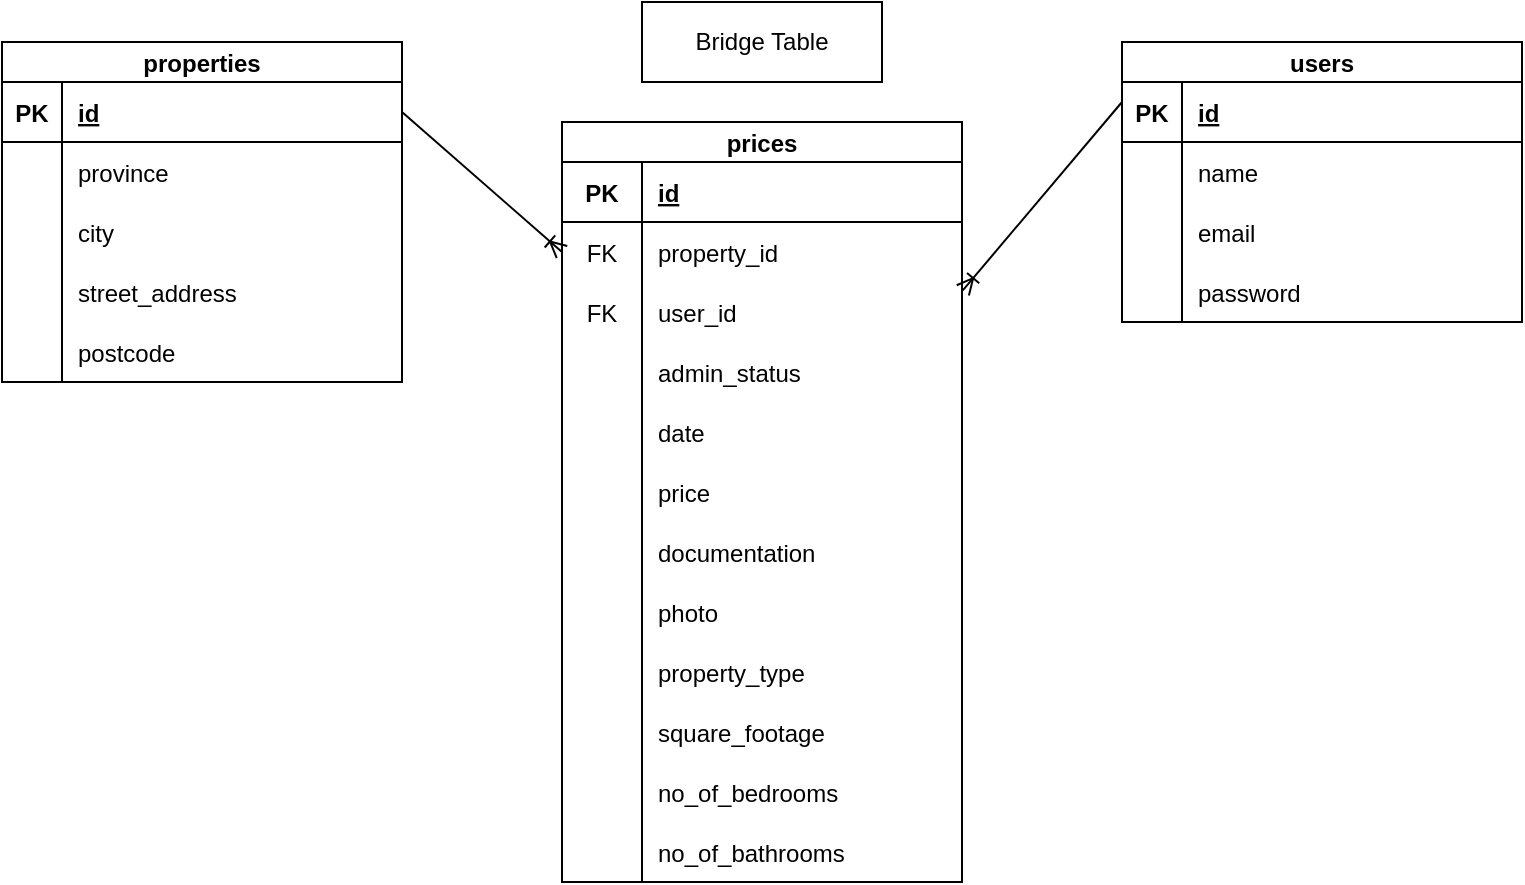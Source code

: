 <mxfile version="20.8.16" type="github"><diagram name="Page-1" id="89pfZ19XfBudbNi0jFYG"><mxGraphModel dx="1050" dy="559" grid="1" gridSize="10" guides="1" tooltips="1" connect="1" arrows="1" fold="1" page="1" pageScale="1" pageWidth="850" pageHeight="1100" math="0" shadow="0"><root><mxCell id="0"/><mxCell id="1" parent="0"/><object label="properties" asdasd="" id="4SBDh4jh-VhM-TeHLuI--1"><mxCell style="shape=table;startSize=20;container=1;collapsible=1;childLayout=tableLayout;fixedRows=1;rowLines=0;fontStyle=1;align=center;resizeLast=1;" parent="1" vertex="1"><mxGeometry x="40" y="60" width="200" height="170" as="geometry"><mxRectangle x="40" y="80" width="100" height="30" as="alternateBounds"/></mxGeometry></mxCell></object><mxCell id="4SBDh4jh-VhM-TeHLuI--2" value="" style="shape=tableRow;horizontal=0;startSize=0;swimlaneHead=0;swimlaneBody=0;fillColor=none;collapsible=0;dropTarget=0;points=[[0,0.5],[1,0.5]];portConstraint=eastwest;top=0;left=0;right=0;bottom=1;" parent="4SBDh4jh-VhM-TeHLuI--1" vertex="1"><mxGeometry y="20" width="200" height="30" as="geometry"/></mxCell><mxCell id="4SBDh4jh-VhM-TeHLuI--3" value="PK" style="shape=partialRectangle;connectable=0;fillColor=none;top=0;left=0;bottom=0;right=0;fontStyle=1;overflow=hidden;" parent="4SBDh4jh-VhM-TeHLuI--2" vertex="1"><mxGeometry width="30" height="30" as="geometry"><mxRectangle width="30" height="30" as="alternateBounds"/></mxGeometry></mxCell><mxCell id="4SBDh4jh-VhM-TeHLuI--4" value="id" style="shape=partialRectangle;connectable=0;fillColor=none;top=0;left=0;bottom=0;right=0;align=left;spacingLeft=6;fontStyle=5;overflow=hidden;" parent="4SBDh4jh-VhM-TeHLuI--2" vertex="1"><mxGeometry x="30" width="170" height="30" as="geometry"><mxRectangle width="170" height="30" as="alternateBounds"/></mxGeometry></mxCell><mxCell id="4SBDh4jh-VhM-TeHLuI--8" value="" style="shape=tableRow;horizontal=0;startSize=0;swimlaneHead=0;swimlaneBody=0;fillColor=none;collapsible=0;dropTarget=0;points=[[0,0.5],[1,0.5]];portConstraint=eastwest;top=0;left=0;right=0;bottom=0;" parent="4SBDh4jh-VhM-TeHLuI--1" vertex="1"><mxGeometry y="50" width="200" height="30" as="geometry"/></mxCell><mxCell id="4SBDh4jh-VhM-TeHLuI--9" value="" style="shape=partialRectangle;connectable=0;fillColor=none;top=0;left=0;bottom=0;right=0;editable=1;overflow=hidden;" parent="4SBDh4jh-VhM-TeHLuI--8" vertex="1"><mxGeometry width="30" height="30" as="geometry"><mxRectangle width="30" height="30" as="alternateBounds"/></mxGeometry></mxCell><mxCell id="4SBDh4jh-VhM-TeHLuI--10" value="province" style="shape=partialRectangle;connectable=0;fillColor=none;top=0;left=0;bottom=0;right=0;align=left;spacingLeft=6;overflow=hidden;" parent="4SBDh4jh-VhM-TeHLuI--8" vertex="1"><mxGeometry x="30" width="170" height="30" as="geometry"><mxRectangle width="170" height="30" as="alternateBounds"/></mxGeometry></mxCell><mxCell id="mKlQi_WUKhf6y6x9qH6t-19" value="" style="shape=tableRow;horizontal=0;startSize=0;swimlaneHead=0;swimlaneBody=0;fillColor=none;collapsible=0;dropTarget=0;points=[[0,0.5],[1,0.5]];portConstraint=eastwest;top=0;left=0;right=0;bottom=0;" vertex="1" parent="4SBDh4jh-VhM-TeHLuI--1"><mxGeometry y="80" width="200" height="30" as="geometry"/></mxCell><mxCell id="mKlQi_WUKhf6y6x9qH6t-20" value="" style="shape=partialRectangle;connectable=0;fillColor=none;top=0;left=0;bottom=0;right=0;editable=1;overflow=hidden;" vertex="1" parent="mKlQi_WUKhf6y6x9qH6t-19"><mxGeometry width="30" height="30" as="geometry"><mxRectangle width="30" height="30" as="alternateBounds"/></mxGeometry></mxCell><mxCell id="mKlQi_WUKhf6y6x9qH6t-21" value="city" style="shape=partialRectangle;connectable=0;fillColor=none;top=0;left=0;bottom=0;right=0;align=left;spacingLeft=6;overflow=hidden;" vertex="1" parent="mKlQi_WUKhf6y6x9qH6t-19"><mxGeometry x="30" width="170" height="30" as="geometry"><mxRectangle width="170" height="30" as="alternateBounds"/></mxGeometry></mxCell><mxCell id="mKlQi_WUKhf6y6x9qH6t-22" value="" style="shape=tableRow;horizontal=0;startSize=0;swimlaneHead=0;swimlaneBody=0;fillColor=none;collapsible=0;dropTarget=0;points=[[0,0.5],[1,0.5]];portConstraint=eastwest;top=0;left=0;right=0;bottom=0;" vertex="1" parent="4SBDh4jh-VhM-TeHLuI--1"><mxGeometry y="110" width="200" height="30" as="geometry"/></mxCell><mxCell id="mKlQi_WUKhf6y6x9qH6t-23" value="" style="shape=partialRectangle;connectable=0;fillColor=none;top=0;left=0;bottom=0;right=0;editable=1;overflow=hidden;" vertex="1" parent="mKlQi_WUKhf6y6x9qH6t-22"><mxGeometry width="30" height="30" as="geometry"><mxRectangle width="30" height="30" as="alternateBounds"/></mxGeometry></mxCell><mxCell id="mKlQi_WUKhf6y6x9qH6t-24" value="street_address" style="shape=partialRectangle;connectable=0;fillColor=none;top=0;left=0;bottom=0;right=0;align=left;spacingLeft=6;overflow=hidden;" vertex="1" parent="mKlQi_WUKhf6y6x9qH6t-22"><mxGeometry x="30" width="170" height="30" as="geometry"><mxRectangle width="170" height="30" as="alternateBounds"/></mxGeometry></mxCell><mxCell id="4SBDh4jh-VhM-TeHLuI--11" value="" style="shape=tableRow;horizontal=0;startSize=0;swimlaneHead=0;swimlaneBody=0;fillColor=none;collapsible=0;dropTarget=0;points=[[0,0.5],[1,0.5]];portConstraint=eastwest;top=0;left=0;right=0;bottom=0;" parent="4SBDh4jh-VhM-TeHLuI--1" vertex="1"><mxGeometry y="140" width="200" height="30" as="geometry"/></mxCell><mxCell id="4SBDh4jh-VhM-TeHLuI--12" value="" style="shape=partialRectangle;connectable=0;fillColor=none;top=0;left=0;bottom=0;right=0;editable=1;overflow=hidden;" parent="4SBDh4jh-VhM-TeHLuI--11" vertex="1"><mxGeometry width="30" height="30" as="geometry"><mxRectangle width="30" height="30" as="alternateBounds"/></mxGeometry></mxCell><mxCell id="4SBDh4jh-VhM-TeHLuI--13" value="postcode" style="shape=partialRectangle;connectable=0;fillColor=none;top=0;left=0;bottom=0;right=0;align=left;spacingLeft=6;overflow=hidden;" parent="4SBDh4jh-VhM-TeHLuI--11" vertex="1"><mxGeometry x="30" width="170" height="30" as="geometry"><mxRectangle width="170" height="30" as="alternateBounds"/></mxGeometry></mxCell><mxCell id="4SBDh4jh-VhM-TeHLuI--14" value="users" style="shape=table;startSize=20;container=1;collapsible=1;childLayout=tableLayout;fixedRows=1;rowLines=0;fontStyle=1;align=center;resizeLast=1;" parent="1" vertex="1"><mxGeometry x="600" y="60" width="200" height="140" as="geometry"/></mxCell><mxCell id="4SBDh4jh-VhM-TeHLuI--15" value="" style="shape=tableRow;horizontal=0;startSize=0;swimlaneHead=0;swimlaneBody=0;fillColor=none;collapsible=0;dropTarget=0;points=[[0,0.5],[1,0.5]];portConstraint=eastwest;top=0;left=0;right=0;bottom=1;" parent="4SBDh4jh-VhM-TeHLuI--14" vertex="1"><mxGeometry y="20" width="200" height="30" as="geometry"/></mxCell><mxCell id="4SBDh4jh-VhM-TeHLuI--16" value="PK" style="shape=partialRectangle;connectable=0;fillColor=none;top=0;left=0;bottom=0;right=0;fontStyle=1;overflow=hidden;" parent="4SBDh4jh-VhM-TeHLuI--15" vertex="1"><mxGeometry width="30" height="30" as="geometry"><mxRectangle width="30" height="30" as="alternateBounds"/></mxGeometry></mxCell><mxCell id="4SBDh4jh-VhM-TeHLuI--17" value="id" style="shape=partialRectangle;connectable=0;fillColor=none;top=0;left=0;bottom=0;right=0;align=left;spacingLeft=6;fontStyle=5;overflow=hidden;" parent="4SBDh4jh-VhM-TeHLuI--15" vertex="1"><mxGeometry x="30" width="170" height="30" as="geometry"><mxRectangle width="170" height="30" as="alternateBounds"/></mxGeometry></mxCell><mxCell id="4SBDh4jh-VhM-TeHLuI--18" value="" style="shape=tableRow;horizontal=0;startSize=0;swimlaneHead=0;swimlaneBody=0;fillColor=none;collapsible=0;dropTarget=0;points=[[0,0.5],[1,0.5]];portConstraint=eastwest;top=0;left=0;right=0;bottom=0;" parent="4SBDh4jh-VhM-TeHLuI--14" vertex="1"><mxGeometry y="50" width="200" height="30" as="geometry"/></mxCell><mxCell id="4SBDh4jh-VhM-TeHLuI--19" value="" style="shape=partialRectangle;connectable=0;fillColor=none;top=0;left=0;bottom=0;right=0;editable=1;overflow=hidden;" parent="4SBDh4jh-VhM-TeHLuI--18" vertex="1"><mxGeometry width="30" height="30" as="geometry"><mxRectangle width="30" height="30" as="alternateBounds"/></mxGeometry></mxCell><mxCell id="4SBDh4jh-VhM-TeHLuI--20" value="name" style="shape=partialRectangle;connectable=0;fillColor=none;top=0;left=0;bottom=0;right=0;align=left;spacingLeft=6;overflow=hidden;" parent="4SBDh4jh-VhM-TeHLuI--18" vertex="1"><mxGeometry x="30" width="170" height="30" as="geometry"><mxRectangle width="170" height="30" as="alternateBounds"/></mxGeometry></mxCell><mxCell id="4SBDh4jh-VhM-TeHLuI--21" value="" style="shape=tableRow;horizontal=0;startSize=0;swimlaneHead=0;swimlaneBody=0;fillColor=none;collapsible=0;dropTarget=0;points=[[0,0.5],[1,0.5]];portConstraint=eastwest;top=0;left=0;right=0;bottom=0;" parent="4SBDh4jh-VhM-TeHLuI--14" vertex="1"><mxGeometry y="80" width="200" height="30" as="geometry"/></mxCell><mxCell id="4SBDh4jh-VhM-TeHLuI--22" value="" style="shape=partialRectangle;connectable=0;fillColor=none;top=0;left=0;bottom=0;right=0;editable=1;overflow=hidden;" parent="4SBDh4jh-VhM-TeHLuI--21" vertex="1"><mxGeometry width="30" height="30" as="geometry"><mxRectangle width="30" height="30" as="alternateBounds"/></mxGeometry></mxCell><mxCell id="4SBDh4jh-VhM-TeHLuI--23" value="email" style="shape=partialRectangle;connectable=0;fillColor=none;top=0;left=0;bottom=0;right=0;align=left;spacingLeft=6;overflow=hidden;" parent="4SBDh4jh-VhM-TeHLuI--21" vertex="1"><mxGeometry x="30" width="170" height="30" as="geometry"><mxRectangle width="170" height="30" as="alternateBounds"/></mxGeometry></mxCell><mxCell id="4SBDh4jh-VhM-TeHLuI--24" value="" style="shape=tableRow;horizontal=0;startSize=0;swimlaneHead=0;swimlaneBody=0;fillColor=none;collapsible=0;dropTarget=0;points=[[0,0.5],[1,0.5]];portConstraint=eastwest;top=0;left=0;right=0;bottom=0;" parent="4SBDh4jh-VhM-TeHLuI--14" vertex="1"><mxGeometry y="110" width="200" height="30" as="geometry"/></mxCell><mxCell id="4SBDh4jh-VhM-TeHLuI--25" value="" style="shape=partialRectangle;connectable=0;fillColor=none;top=0;left=0;bottom=0;right=0;editable=1;overflow=hidden;" parent="4SBDh4jh-VhM-TeHLuI--24" vertex="1"><mxGeometry width="30" height="30" as="geometry"><mxRectangle width="30" height="30" as="alternateBounds"/></mxGeometry></mxCell><mxCell id="4SBDh4jh-VhM-TeHLuI--26" value="password" style="shape=partialRectangle;connectable=0;fillColor=none;top=0;left=0;bottom=0;right=0;align=left;spacingLeft=6;overflow=hidden;" parent="4SBDh4jh-VhM-TeHLuI--24" vertex="1"><mxGeometry x="30" width="170" height="30" as="geometry"><mxRectangle width="170" height="30" as="alternateBounds"/></mxGeometry></mxCell><mxCell id="4SBDh4jh-VhM-TeHLuI--27" value="prices" style="shape=table;startSize=20;container=1;collapsible=1;childLayout=tableLayout;fixedRows=1;rowLines=0;fontStyle=1;align=center;resizeLast=1;" parent="1" vertex="1"><mxGeometry x="320" y="100" width="200" height="380" as="geometry"/></mxCell><mxCell id="4SBDh4jh-VhM-TeHLuI--28" value="" style="shape=tableRow;horizontal=0;startSize=0;swimlaneHead=0;swimlaneBody=0;fillColor=none;collapsible=0;dropTarget=0;points=[[0,0.5],[1,0.5]];portConstraint=eastwest;top=0;left=0;right=0;bottom=1;" parent="4SBDh4jh-VhM-TeHLuI--27" vertex="1"><mxGeometry y="20" width="200" height="30" as="geometry"/></mxCell><mxCell id="4SBDh4jh-VhM-TeHLuI--29" value="PK" style="shape=partialRectangle;connectable=0;fillColor=none;top=0;left=0;bottom=0;right=0;fontStyle=1;overflow=hidden;" parent="4SBDh4jh-VhM-TeHLuI--28" vertex="1"><mxGeometry width="40" height="30" as="geometry"><mxRectangle width="40" height="30" as="alternateBounds"/></mxGeometry></mxCell><mxCell id="4SBDh4jh-VhM-TeHLuI--30" value="id" style="shape=partialRectangle;connectable=0;fillColor=none;top=0;left=0;bottom=0;right=0;align=left;spacingLeft=6;fontStyle=5;overflow=hidden;" parent="4SBDh4jh-VhM-TeHLuI--28" vertex="1"><mxGeometry x="40" width="160" height="30" as="geometry"><mxRectangle width="160" height="30" as="alternateBounds"/></mxGeometry></mxCell><mxCell id="4SBDh4jh-VhM-TeHLuI--31" value="" style="shape=tableRow;horizontal=0;startSize=0;swimlaneHead=0;swimlaneBody=0;fillColor=none;collapsible=0;dropTarget=0;points=[[0,0.5],[1,0.5]];portConstraint=eastwest;top=0;left=0;right=0;bottom=0;" parent="4SBDh4jh-VhM-TeHLuI--27" vertex="1"><mxGeometry y="50" width="200" height="30" as="geometry"/></mxCell><mxCell id="4SBDh4jh-VhM-TeHLuI--32" value="FK" style="shape=partialRectangle;connectable=0;fillColor=none;top=0;left=0;bottom=0;right=0;editable=1;overflow=hidden;" parent="4SBDh4jh-VhM-TeHLuI--31" vertex="1"><mxGeometry width="40" height="30" as="geometry"><mxRectangle width="40" height="30" as="alternateBounds"/></mxGeometry></mxCell><mxCell id="4SBDh4jh-VhM-TeHLuI--33" value="property_id" style="shape=partialRectangle;connectable=0;fillColor=none;top=0;left=0;bottom=0;right=0;align=left;spacingLeft=6;overflow=hidden;" parent="4SBDh4jh-VhM-TeHLuI--31" vertex="1"><mxGeometry x="40" width="160" height="30" as="geometry"><mxRectangle width="160" height="30" as="alternateBounds"/></mxGeometry></mxCell><mxCell id="4SBDh4jh-VhM-TeHLuI--34" value="" style="shape=tableRow;horizontal=0;startSize=0;swimlaneHead=0;swimlaneBody=0;fillColor=none;collapsible=0;dropTarget=0;points=[[0,0.5],[1,0.5]];portConstraint=eastwest;top=0;left=0;right=0;bottom=0;" parent="4SBDh4jh-VhM-TeHLuI--27" vertex="1"><mxGeometry y="80" width="200" height="30" as="geometry"/></mxCell><mxCell id="4SBDh4jh-VhM-TeHLuI--35" value="FK" style="shape=partialRectangle;connectable=0;fillColor=none;top=0;left=0;bottom=0;right=0;editable=1;overflow=hidden;" parent="4SBDh4jh-VhM-TeHLuI--34" vertex="1"><mxGeometry width="40" height="30" as="geometry"><mxRectangle width="40" height="30" as="alternateBounds"/></mxGeometry></mxCell><mxCell id="4SBDh4jh-VhM-TeHLuI--36" value="user_id" style="shape=partialRectangle;connectable=0;fillColor=none;top=0;left=0;bottom=0;right=0;align=left;spacingLeft=6;overflow=hidden;" parent="4SBDh4jh-VhM-TeHLuI--34" vertex="1"><mxGeometry x="40" width="160" height="30" as="geometry"><mxRectangle width="160" height="30" as="alternateBounds"/></mxGeometry></mxCell><mxCell id="mKlQi_WUKhf6y6x9qH6t-43" value="" style="shape=tableRow;horizontal=0;startSize=0;swimlaneHead=0;swimlaneBody=0;fillColor=none;collapsible=0;dropTarget=0;points=[[0,0.5],[1,0.5]];portConstraint=eastwest;top=0;left=0;right=0;bottom=0;" vertex="1" parent="4SBDh4jh-VhM-TeHLuI--27"><mxGeometry y="110" width="200" height="30" as="geometry"/></mxCell><mxCell id="mKlQi_WUKhf6y6x9qH6t-44" value="" style="shape=partialRectangle;connectable=0;fillColor=none;top=0;left=0;bottom=0;right=0;editable=1;overflow=hidden;" vertex="1" parent="mKlQi_WUKhf6y6x9qH6t-43"><mxGeometry width="40" height="30" as="geometry"><mxRectangle width="40" height="30" as="alternateBounds"/></mxGeometry></mxCell><mxCell id="mKlQi_WUKhf6y6x9qH6t-45" value="admin_status" style="shape=partialRectangle;connectable=0;fillColor=none;top=0;left=0;bottom=0;right=0;align=left;spacingLeft=6;overflow=hidden;" vertex="1" parent="mKlQi_WUKhf6y6x9qH6t-43"><mxGeometry x="40" width="160" height="30" as="geometry"><mxRectangle width="160" height="30" as="alternateBounds"/></mxGeometry></mxCell><mxCell id="mKlQi_WUKhf6y6x9qH6t-40" value="" style="shape=tableRow;horizontal=0;startSize=0;swimlaneHead=0;swimlaneBody=0;fillColor=none;collapsible=0;dropTarget=0;points=[[0,0.5],[1,0.5]];portConstraint=eastwest;top=0;left=0;right=0;bottom=0;" vertex="1" parent="4SBDh4jh-VhM-TeHLuI--27"><mxGeometry y="140" width="200" height="30" as="geometry"/></mxCell><mxCell id="mKlQi_WUKhf6y6x9qH6t-41" value="" style="shape=partialRectangle;connectable=0;fillColor=none;top=0;left=0;bottom=0;right=0;editable=1;overflow=hidden;" vertex="1" parent="mKlQi_WUKhf6y6x9qH6t-40"><mxGeometry width="40" height="30" as="geometry"><mxRectangle width="40" height="30" as="alternateBounds"/></mxGeometry></mxCell><mxCell id="mKlQi_WUKhf6y6x9qH6t-42" value="date" style="shape=partialRectangle;connectable=0;fillColor=none;top=0;left=0;bottom=0;right=0;align=left;spacingLeft=6;overflow=hidden;" vertex="1" parent="mKlQi_WUKhf6y6x9qH6t-40"><mxGeometry x="40" width="160" height="30" as="geometry"><mxRectangle width="160" height="30" as="alternateBounds"/></mxGeometry></mxCell><mxCell id="mKlQi_WUKhf6y6x9qH6t-25" value="" style="shape=tableRow;horizontal=0;startSize=0;swimlaneHead=0;swimlaneBody=0;fillColor=none;collapsible=0;dropTarget=0;points=[[0,0.5],[1,0.5]];portConstraint=eastwest;top=0;left=0;right=0;bottom=0;" vertex="1" parent="4SBDh4jh-VhM-TeHLuI--27"><mxGeometry y="170" width="200" height="30" as="geometry"/></mxCell><mxCell id="mKlQi_WUKhf6y6x9qH6t-26" value="" style="shape=partialRectangle;connectable=0;fillColor=none;top=0;left=0;bottom=0;right=0;editable=1;overflow=hidden;" vertex="1" parent="mKlQi_WUKhf6y6x9qH6t-25"><mxGeometry width="40" height="30" as="geometry"><mxRectangle width="40" height="30" as="alternateBounds"/></mxGeometry></mxCell><mxCell id="mKlQi_WUKhf6y6x9qH6t-27" value="price" style="shape=partialRectangle;connectable=0;fillColor=none;top=0;left=0;bottom=0;right=0;align=left;spacingLeft=6;overflow=hidden;" vertex="1" parent="mKlQi_WUKhf6y6x9qH6t-25"><mxGeometry x="40" width="160" height="30" as="geometry"><mxRectangle width="160" height="30" as="alternateBounds"/></mxGeometry></mxCell><mxCell id="mKlQi_WUKhf6y6x9qH6t-60" value="" style="shape=tableRow;horizontal=0;startSize=0;swimlaneHead=0;swimlaneBody=0;fillColor=none;collapsible=0;dropTarget=0;points=[[0,0.5],[1,0.5]];portConstraint=eastwest;top=0;left=0;right=0;bottom=0;" vertex="1" parent="4SBDh4jh-VhM-TeHLuI--27"><mxGeometry y="200" width="200" height="30" as="geometry"/></mxCell><mxCell id="mKlQi_WUKhf6y6x9qH6t-61" value="" style="shape=partialRectangle;connectable=0;fillColor=none;top=0;left=0;bottom=0;right=0;editable=1;overflow=hidden;" vertex="1" parent="mKlQi_WUKhf6y6x9qH6t-60"><mxGeometry width="40" height="30" as="geometry"><mxRectangle width="40" height="30" as="alternateBounds"/></mxGeometry></mxCell><mxCell id="mKlQi_WUKhf6y6x9qH6t-62" value="documentation" style="shape=partialRectangle;connectable=0;fillColor=none;top=0;left=0;bottom=0;right=0;align=left;spacingLeft=6;overflow=hidden;" vertex="1" parent="mKlQi_WUKhf6y6x9qH6t-60"><mxGeometry x="40" width="160" height="30" as="geometry"><mxRectangle width="160" height="30" as="alternateBounds"/></mxGeometry></mxCell><mxCell id="mKlQi_WUKhf6y6x9qH6t-52" value="" style="shape=tableRow;horizontal=0;startSize=0;swimlaneHead=0;swimlaneBody=0;fillColor=none;collapsible=0;dropTarget=0;points=[[0,0.5],[1,0.5]];portConstraint=eastwest;top=0;left=0;right=0;bottom=0;" vertex="1" parent="4SBDh4jh-VhM-TeHLuI--27"><mxGeometry y="230" width="200" height="30" as="geometry"/></mxCell><mxCell id="mKlQi_WUKhf6y6x9qH6t-53" value="" style="shape=partialRectangle;connectable=0;fillColor=none;top=0;left=0;bottom=0;right=0;editable=1;overflow=hidden;" vertex="1" parent="mKlQi_WUKhf6y6x9qH6t-52"><mxGeometry width="40" height="30" as="geometry"><mxRectangle width="40" height="30" as="alternateBounds"/></mxGeometry></mxCell><mxCell id="mKlQi_WUKhf6y6x9qH6t-54" value="photo" style="shape=partialRectangle;connectable=0;fillColor=none;top=0;left=0;bottom=0;right=0;align=left;spacingLeft=6;overflow=hidden;" vertex="1" parent="mKlQi_WUKhf6y6x9qH6t-52"><mxGeometry x="40" width="160" height="30" as="geometry"><mxRectangle width="160" height="30" as="alternateBounds"/></mxGeometry></mxCell><mxCell id="mKlQi_WUKhf6y6x9qH6t-64" value="" style="shape=tableRow;horizontal=0;startSize=0;swimlaneHead=0;swimlaneBody=0;fillColor=none;collapsible=0;dropTarget=0;points=[[0,0.5],[1,0.5]];portConstraint=eastwest;top=0;left=0;right=0;bottom=0;" vertex="1" parent="4SBDh4jh-VhM-TeHLuI--27"><mxGeometry y="260" width="200" height="30" as="geometry"/></mxCell><mxCell id="mKlQi_WUKhf6y6x9qH6t-65" value="" style="shape=partialRectangle;connectable=0;fillColor=none;top=0;left=0;bottom=0;right=0;editable=1;overflow=hidden;" vertex="1" parent="mKlQi_WUKhf6y6x9qH6t-64"><mxGeometry width="40" height="30" as="geometry"><mxRectangle width="40" height="30" as="alternateBounds"/></mxGeometry></mxCell><mxCell id="mKlQi_WUKhf6y6x9qH6t-66" value="property_type" style="shape=partialRectangle;connectable=0;fillColor=none;top=0;left=0;bottom=0;right=0;align=left;spacingLeft=6;overflow=hidden;" vertex="1" parent="mKlQi_WUKhf6y6x9qH6t-64"><mxGeometry x="40" width="160" height="30" as="geometry"><mxRectangle width="160" height="30" as="alternateBounds"/></mxGeometry></mxCell><mxCell id="4SBDh4jh-VhM-TeHLuI--37" value="" style="shape=tableRow;horizontal=0;startSize=0;swimlaneHead=0;swimlaneBody=0;fillColor=none;collapsible=0;dropTarget=0;points=[[0,0.5],[1,0.5]];portConstraint=eastwest;top=0;left=0;right=0;bottom=0;" parent="4SBDh4jh-VhM-TeHLuI--27" vertex="1"><mxGeometry y="290" width="200" height="30" as="geometry"/></mxCell><mxCell id="4SBDh4jh-VhM-TeHLuI--38" value="" style="shape=partialRectangle;connectable=0;fillColor=none;top=0;left=0;bottom=0;right=0;editable=1;overflow=hidden;" parent="4SBDh4jh-VhM-TeHLuI--37" vertex="1"><mxGeometry width="40" height="30" as="geometry"><mxRectangle width="40" height="30" as="alternateBounds"/></mxGeometry></mxCell><mxCell id="4SBDh4jh-VhM-TeHLuI--39" value="square_footage" style="shape=partialRectangle;connectable=0;fillColor=none;top=0;left=0;bottom=0;right=0;align=left;spacingLeft=6;overflow=hidden;" parent="4SBDh4jh-VhM-TeHLuI--37" vertex="1"><mxGeometry x="40" width="160" height="30" as="geometry"><mxRectangle width="160" height="30" as="alternateBounds"/></mxGeometry></mxCell><mxCell id="mKlQi_WUKhf6y6x9qH6t-2" value="" style="shape=tableRow;horizontal=0;startSize=0;swimlaneHead=0;swimlaneBody=0;fillColor=none;collapsible=0;dropTarget=0;points=[[0,0.5],[1,0.5]];portConstraint=eastwest;top=0;left=0;right=0;bottom=0;" vertex="1" parent="4SBDh4jh-VhM-TeHLuI--27"><mxGeometry y="320" width="200" height="30" as="geometry"/></mxCell><mxCell id="mKlQi_WUKhf6y6x9qH6t-3" value="" style="shape=partialRectangle;connectable=0;fillColor=none;top=0;left=0;bottom=0;right=0;editable=1;overflow=hidden;" vertex="1" parent="mKlQi_WUKhf6y6x9qH6t-2"><mxGeometry width="40" height="30" as="geometry"><mxRectangle width="40" height="30" as="alternateBounds"/></mxGeometry></mxCell><mxCell id="mKlQi_WUKhf6y6x9qH6t-4" value="no_of_bedrooms" style="shape=partialRectangle;connectable=0;fillColor=none;top=0;left=0;bottom=0;right=0;align=left;spacingLeft=6;overflow=hidden;" vertex="1" parent="mKlQi_WUKhf6y6x9qH6t-2"><mxGeometry x="40" width="160" height="30" as="geometry"><mxRectangle width="160" height="30" as="alternateBounds"/></mxGeometry></mxCell><mxCell id="mKlQi_WUKhf6y6x9qH6t-16" value="" style="shape=tableRow;horizontal=0;startSize=0;swimlaneHead=0;swimlaneBody=0;fillColor=none;collapsible=0;dropTarget=0;points=[[0,0.5],[1,0.5]];portConstraint=eastwest;top=0;left=0;right=0;bottom=0;" vertex="1" parent="4SBDh4jh-VhM-TeHLuI--27"><mxGeometry y="350" width="200" height="30" as="geometry"/></mxCell><mxCell id="mKlQi_WUKhf6y6x9qH6t-17" value="" style="shape=partialRectangle;connectable=0;fillColor=none;top=0;left=0;bottom=0;right=0;editable=1;overflow=hidden;" vertex="1" parent="mKlQi_WUKhf6y6x9qH6t-16"><mxGeometry width="40" height="30" as="geometry"><mxRectangle width="40" height="30" as="alternateBounds"/></mxGeometry></mxCell><mxCell id="mKlQi_WUKhf6y6x9qH6t-18" value="no_of_bathrooms" style="shape=partialRectangle;connectable=0;fillColor=none;top=0;left=0;bottom=0;right=0;align=left;spacingLeft=6;overflow=hidden;" vertex="1" parent="mKlQi_WUKhf6y6x9qH6t-16"><mxGeometry x="40" width="160" height="30" as="geometry"><mxRectangle width="160" height="30" as="alternateBounds"/></mxGeometry></mxCell><mxCell id="mKlQi_WUKhf6y6x9qH6t-63" value="Bridge Table" style="rounded=0;whiteSpace=wrap;html=1;" vertex="1" parent="1"><mxGeometry x="360" y="40" width="120" height="40" as="geometry"/></mxCell><mxCell id="mKlQi_WUKhf6y6x9qH6t-70" value="" style="fontSize=12;html=1;endArrow=ERoneToMany;rounded=0;entryX=0;entryY=0.5;entryDx=0;entryDy=0;exitX=1;exitY=0.5;exitDx=0;exitDy=0;" edge="1" parent="1" source="4SBDh4jh-VhM-TeHLuI--2" target="4SBDh4jh-VhM-TeHLuI--31"><mxGeometry width="100" height="100" relative="1" as="geometry"><mxPoint x="240" y="220" as="sourcePoint"/><mxPoint x="300" y="300" as="targetPoint"/></mxGeometry></mxCell><mxCell id="mKlQi_WUKhf6y6x9qH6t-73" value="" style="fontSize=12;html=1;endArrow=ERoneToMany;rounded=0;entryX=1.002;entryY=0.14;entryDx=0;entryDy=0;entryPerimeter=0;" edge="1" parent="1" target="4SBDh4jh-VhM-TeHLuI--34"><mxGeometry width="100" height="100" relative="1" as="geometry"><mxPoint x="600" y="90" as="sourcePoint"/><mxPoint x="570" y="200" as="targetPoint"/></mxGeometry></mxCell></root></mxGraphModel></diagram></mxfile>